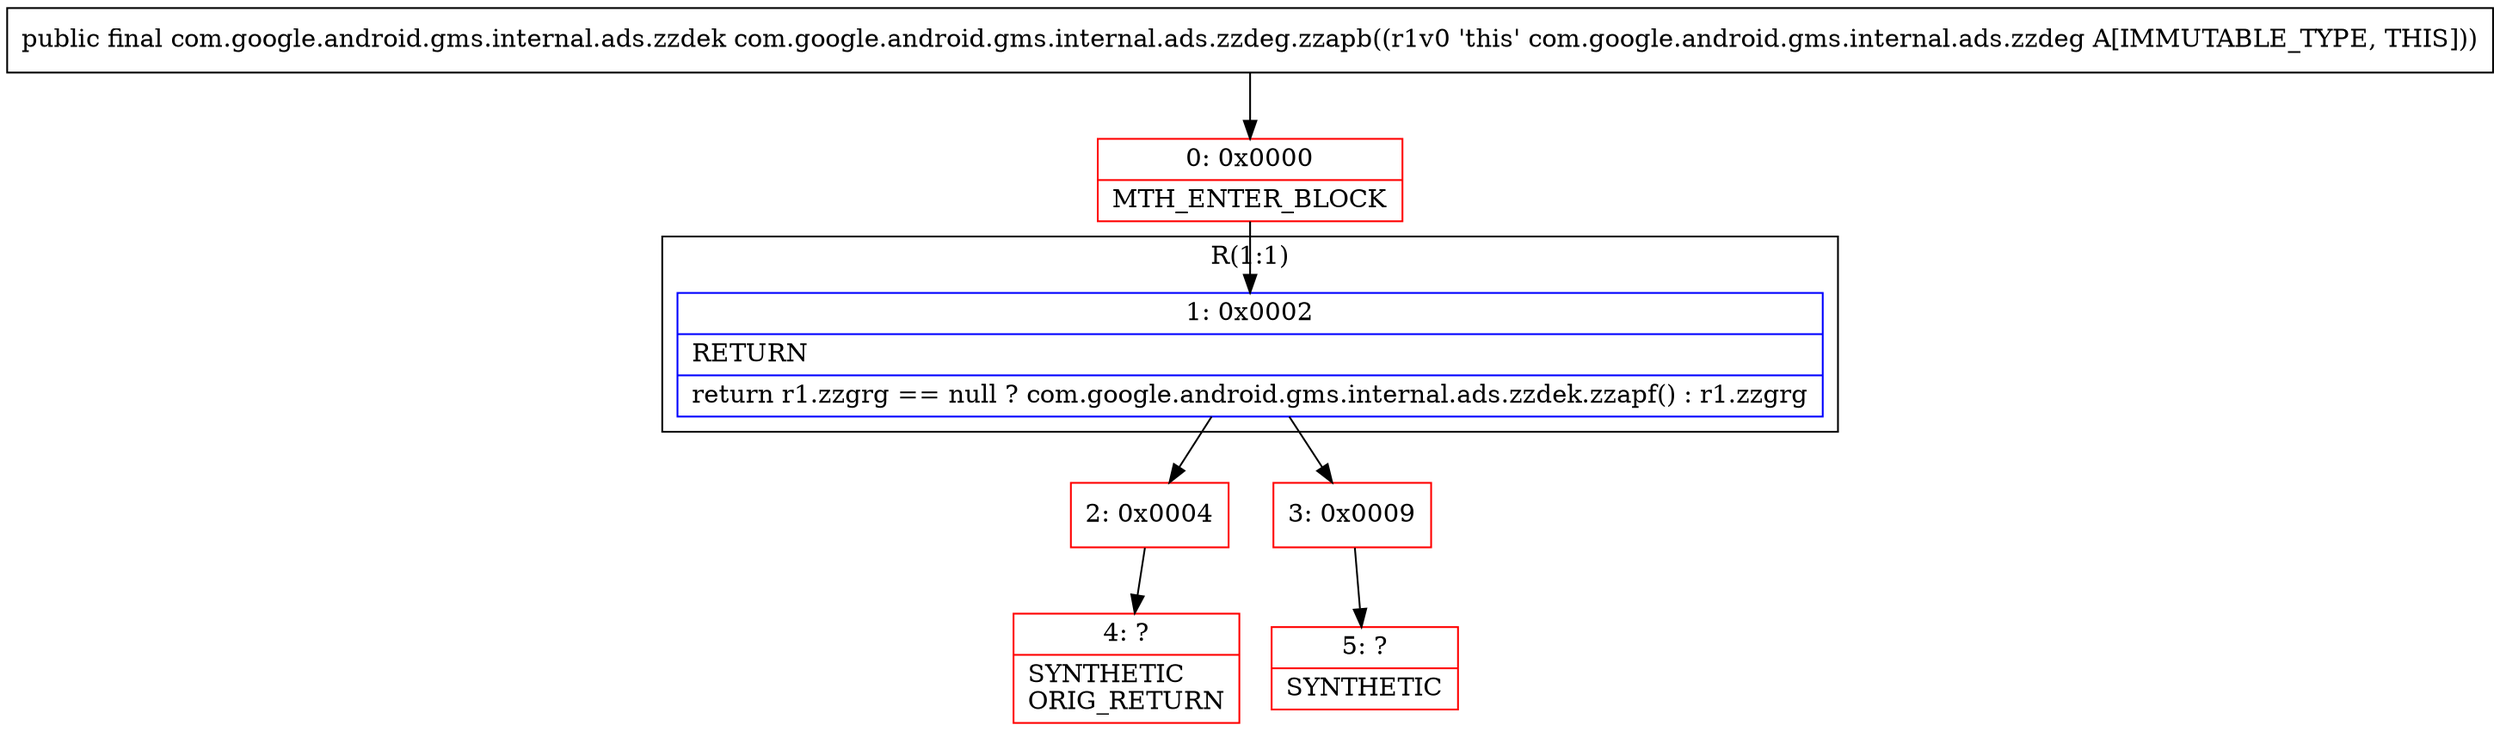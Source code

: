 digraph "CFG forcom.google.android.gms.internal.ads.zzdeg.zzapb()Lcom\/google\/android\/gms\/internal\/ads\/zzdek;" {
subgraph cluster_Region_1098652782 {
label = "R(1:1)";
node [shape=record,color=blue];
Node_1 [shape=record,label="{1\:\ 0x0002|RETURN\l|return r1.zzgrg == null ? com.google.android.gms.internal.ads.zzdek.zzapf() : r1.zzgrg\l}"];
}
Node_0 [shape=record,color=red,label="{0\:\ 0x0000|MTH_ENTER_BLOCK\l}"];
Node_2 [shape=record,color=red,label="{2\:\ 0x0004}"];
Node_3 [shape=record,color=red,label="{3\:\ 0x0009}"];
Node_4 [shape=record,color=red,label="{4\:\ ?|SYNTHETIC\lORIG_RETURN\l}"];
Node_5 [shape=record,color=red,label="{5\:\ ?|SYNTHETIC\l}"];
MethodNode[shape=record,label="{public final com.google.android.gms.internal.ads.zzdek com.google.android.gms.internal.ads.zzdeg.zzapb((r1v0 'this' com.google.android.gms.internal.ads.zzdeg A[IMMUTABLE_TYPE, THIS])) }"];
MethodNode -> Node_0;
Node_1 -> Node_2;
Node_1 -> Node_3;
Node_0 -> Node_1;
Node_2 -> Node_4;
Node_3 -> Node_5;
}

